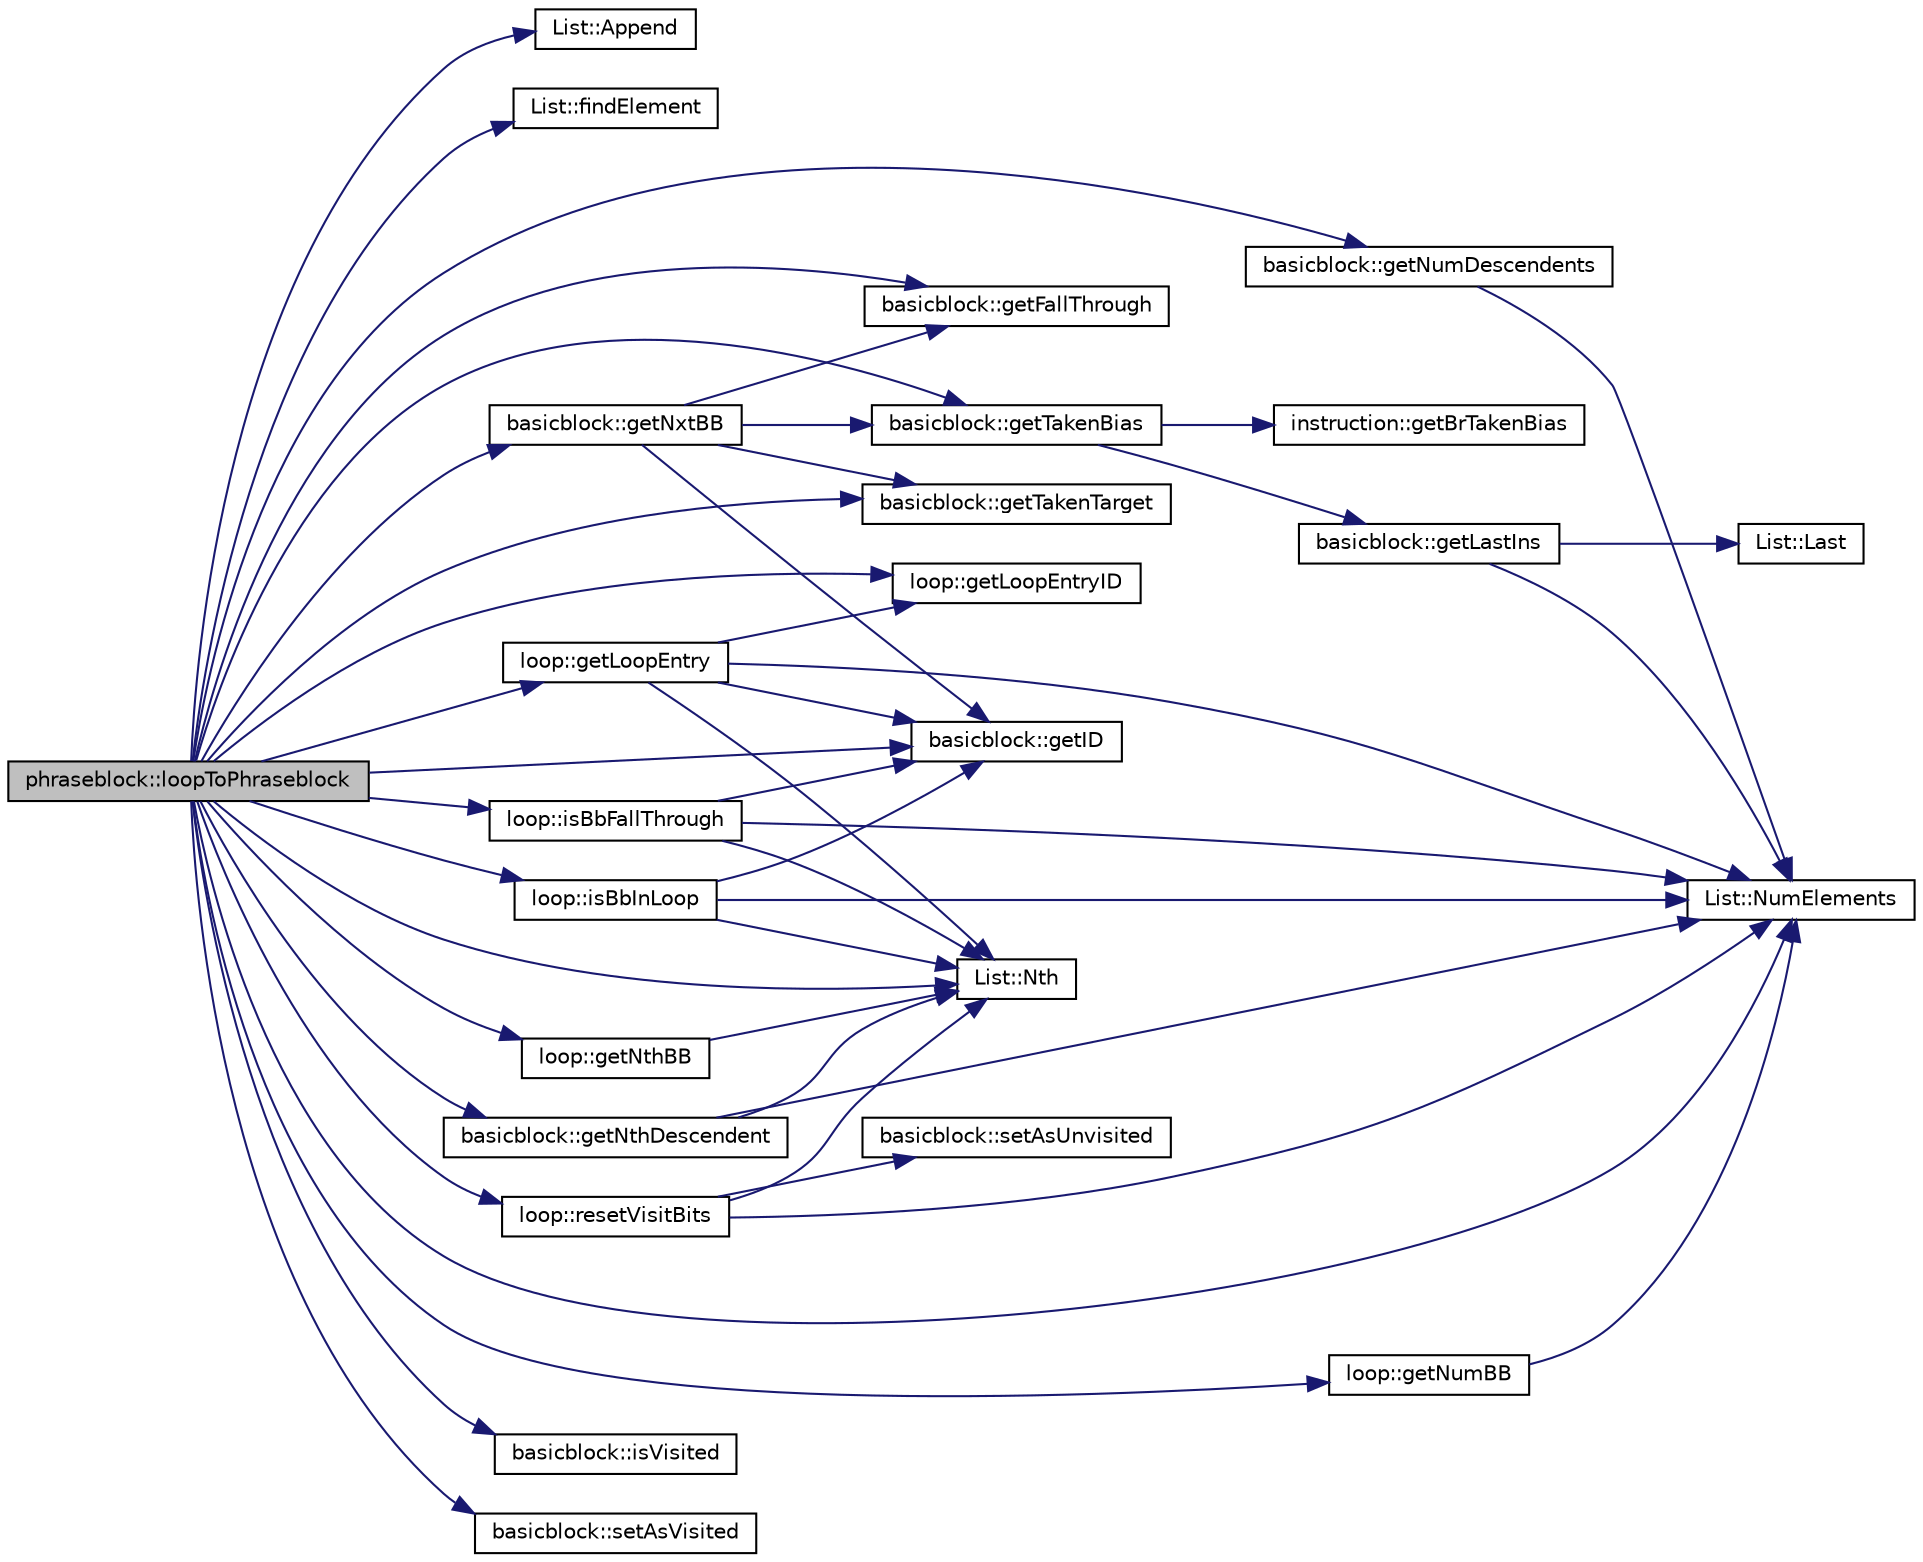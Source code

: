 digraph G
{
  edge [fontname="Helvetica",fontsize="10",labelfontname="Helvetica",labelfontsize="10"];
  node [fontname="Helvetica",fontsize="10",shape=record];
  rankdir=LR;
  Node1 [label="phraseblock::loopToPhraseblock",height=0.2,width=0.4,color="black", fillcolor="grey75", style="filled" fontcolor="black"];
  Node1 -> Node2 [color="midnightblue",fontsize="10",style="solid"];
  Node2 [label="List::Append",height=0.2,width=0.4,color="black", fillcolor="white", style="filled",URL="$classList.html#a473190098e38206d0125b0737245e613"];
  Node1 -> Node3 [color="midnightblue",fontsize="10",style="solid"];
  Node3 [label="List::findElement",height=0.2,width=0.4,color="black", fillcolor="white", style="filled",URL="$classList.html#a1e4827f5ca5d028662f6425f095e75c7"];
  Node1 -> Node4 [color="midnightblue",fontsize="10",style="solid"];
  Node4 [label="basicblock::getFallThrough",height=0.2,width=0.4,color="black", fillcolor="white", style="filled",URL="$classbasicblock.html#a8024f7c124db80125950b2582ee28e81"];
  Node1 -> Node5 [color="midnightblue",fontsize="10",style="solid"];
  Node5 [label="basicblock::getID",height=0.2,width=0.4,color="black", fillcolor="white", style="filled",URL="$classbasicblock.html#aff434c369968fe5fb3151d8ec00665b4"];
  Node1 -> Node6 [color="midnightblue",fontsize="10",style="solid"];
  Node6 [label="loop::getLoopEntry",height=0.2,width=0.4,color="black", fillcolor="white", style="filled",URL="$classloop.html#a30c7019f2202671a81d8a33f9a33593e"];
  Node6 -> Node5 [color="midnightblue",fontsize="10",style="solid"];
  Node6 -> Node7 [color="midnightblue",fontsize="10",style="solid"];
  Node7 [label="loop::getLoopEntryID",height=0.2,width=0.4,color="black", fillcolor="white", style="filled",URL="$classloop.html#a6abf8e7d6763e76673f8287fe15785d4"];
  Node6 -> Node8 [color="midnightblue",fontsize="10",style="solid"];
  Node8 [label="List::Nth",height=0.2,width=0.4,color="black", fillcolor="white", style="filled",URL="$classList.html#a5eb964816de33c85e1d46658ddf8c6c4"];
  Node6 -> Node9 [color="midnightblue",fontsize="10",style="solid"];
  Node9 [label="List::NumElements",height=0.2,width=0.4,color="black", fillcolor="white", style="filled",URL="$classList.html#ac2e9d50f703b01bf643fa6ce50837c26"];
  Node1 -> Node7 [color="midnightblue",fontsize="10",style="solid"];
  Node1 -> Node10 [color="midnightblue",fontsize="10",style="solid"];
  Node10 [label="loop::getNthBB",height=0.2,width=0.4,color="black", fillcolor="white", style="filled",URL="$classloop.html#a69d626e1bbfa64a45f3ddf805998967a"];
  Node10 -> Node8 [color="midnightblue",fontsize="10",style="solid"];
  Node1 -> Node11 [color="midnightblue",fontsize="10",style="solid"];
  Node11 [label="basicblock::getNthDescendent",height=0.2,width=0.4,color="black", fillcolor="white", style="filled",URL="$classbasicblock.html#a571a65129ed999a167803d516cb9455e"];
  Node11 -> Node8 [color="midnightblue",fontsize="10",style="solid"];
  Node11 -> Node9 [color="midnightblue",fontsize="10",style="solid"];
  Node1 -> Node12 [color="midnightblue",fontsize="10",style="solid"];
  Node12 [label="loop::getNumBB",height=0.2,width=0.4,color="black", fillcolor="white", style="filled",URL="$classloop.html#a81113f34513c9e9ae41886ea150cbd3d"];
  Node12 -> Node9 [color="midnightblue",fontsize="10",style="solid"];
  Node1 -> Node13 [color="midnightblue",fontsize="10",style="solid"];
  Node13 [label="basicblock::getNumDescendents",height=0.2,width=0.4,color="black", fillcolor="white", style="filled",URL="$classbasicblock.html#a42700afdf9102a0f287690f4f8c487f9"];
  Node13 -> Node9 [color="midnightblue",fontsize="10",style="solid"];
  Node1 -> Node14 [color="midnightblue",fontsize="10",style="solid"];
  Node14 [label="basicblock::getNxtBB",height=0.2,width=0.4,color="black", fillcolor="white", style="filled",URL="$classbasicblock.html#aae1b2e9429abfe8474fb5f1bc5a204b2"];
  Node14 -> Node4 [color="midnightblue",fontsize="10",style="solid"];
  Node14 -> Node5 [color="midnightblue",fontsize="10",style="solid"];
  Node14 -> Node15 [color="midnightblue",fontsize="10",style="solid"];
  Node15 [label="basicblock::getTakenBias",height=0.2,width=0.4,color="black", fillcolor="white", style="filled",URL="$classbasicblock.html#afdffc2f38dc3e93c9125a1e4d205f4e9"];
  Node15 -> Node16 [color="midnightblue",fontsize="10",style="solid"];
  Node16 [label="instruction::getBrTakenBias",height=0.2,width=0.4,color="black", fillcolor="white", style="filled",URL="$classinstruction.html#ac2be260e8fce5e0615bd68bed97cb591"];
  Node15 -> Node17 [color="midnightblue",fontsize="10",style="solid"];
  Node17 [label="basicblock::getLastIns",height=0.2,width=0.4,color="black", fillcolor="white", style="filled",URL="$classbasicblock.html#a99fb16d14456bb07b0033a0489ced872"];
  Node17 -> Node18 [color="midnightblue",fontsize="10",style="solid"];
  Node18 [label="List::Last",height=0.2,width=0.4,color="black", fillcolor="white", style="filled",URL="$classList.html#a6d48ac6d8dc07d30d726298dd60b5b03"];
  Node17 -> Node9 [color="midnightblue",fontsize="10",style="solid"];
  Node14 -> Node19 [color="midnightblue",fontsize="10",style="solid"];
  Node19 [label="basicblock::getTakenTarget",height=0.2,width=0.4,color="black", fillcolor="white", style="filled",URL="$classbasicblock.html#a4be1cedc2d2596df89d3b9f118c0e445"];
  Node1 -> Node15 [color="midnightblue",fontsize="10",style="solid"];
  Node1 -> Node19 [color="midnightblue",fontsize="10",style="solid"];
  Node1 -> Node20 [color="midnightblue",fontsize="10",style="solid"];
  Node20 [label="loop::isBbFallThrough",height=0.2,width=0.4,color="black", fillcolor="white", style="filled",URL="$classloop.html#a550955b42ceff7c89445322abc564e28"];
  Node20 -> Node5 [color="midnightblue",fontsize="10",style="solid"];
  Node20 -> Node8 [color="midnightblue",fontsize="10",style="solid"];
  Node20 -> Node9 [color="midnightblue",fontsize="10",style="solid"];
  Node1 -> Node21 [color="midnightblue",fontsize="10",style="solid"];
  Node21 [label="loop::isBbInLoop",height=0.2,width=0.4,color="black", fillcolor="white", style="filled",URL="$classloop.html#aff5df3cffef530a6e4f81ecd4deed86e"];
  Node21 -> Node5 [color="midnightblue",fontsize="10",style="solid"];
  Node21 -> Node8 [color="midnightblue",fontsize="10",style="solid"];
  Node21 -> Node9 [color="midnightblue",fontsize="10",style="solid"];
  Node1 -> Node22 [color="midnightblue",fontsize="10",style="solid"];
  Node22 [label="basicblock::isVisited",height=0.2,width=0.4,color="black", fillcolor="white", style="filled",URL="$classbasicblock.html#ad40cc70b314779ab7d0990813d3053d4"];
  Node1 -> Node8 [color="midnightblue",fontsize="10",style="solid"];
  Node1 -> Node9 [color="midnightblue",fontsize="10",style="solid"];
  Node1 -> Node23 [color="midnightblue",fontsize="10",style="solid"];
  Node23 [label="loop::resetVisitBits",height=0.2,width=0.4,color="black", fillcolor="white", style="filled",URL="$classloop.html#a49a50718778d9b23d51385a93aed10a8"];
  Node23 -> Node8 [color="midnightblue",fontsize="10",style="solid"];
  Node23 -> Node9 [color="midnightblue",fontsize="10",style="solid"];
  Node23 -> Node24 [color="midnightblue",fontsize="10",style="solid"];
  Node24 [label="basicblock::setAsUnvisited",height=0.2,width=0.4,color="black", fillcolor="white", style="filled",URL="$classbasicblock.html#a810b34c12cbddff700700341734ddc5d"];
  Node1 -> Node25 [color="midnightblue",fontsize="10",style="solid"];
  Node25 [label="basicblock::setAsVisited",height=0.2,width=0.4,color="black", fillcolor="white", style="filled",URL="$classbasicblock.html#adb3d7c691e7974f77619409fe4a24335"];
}
